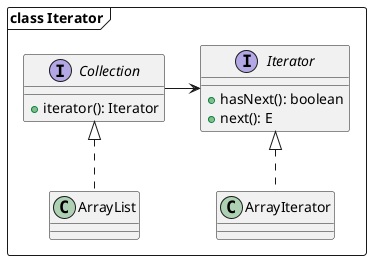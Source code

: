 @startuml mainframe
package "class Iterator" <<Frame>> {
  interface Collection {
    +iterator(): Iterator
  }

  interface Iterator {
    +hasNext(): boolean
    +next(): E
  }

  class ArrayList {

  }

  class ArrayIterator {

  }

  ArrayList ..up|> Collection

  ArrayIterator ..up|> Iterator

  Collection --right> Iterator
}
@enduml